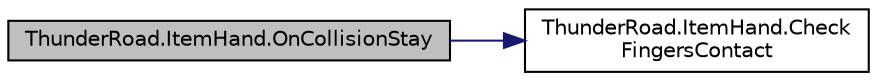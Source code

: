 digraph "ThunderRoad.ItemHand.OnCollisionStay"
{
 // LATEX_PDF_SIZE
  edge [fontname="Helvetica",fontsize="10",labelfontname="Helvetica",labelfontsize="10"];
  node [fontname="Helvetica",fontsize="10",shape=record];
  rankdir="LR";
  Node1 [label="ThunderRoad.ItemHand.OnCollisionStay",height=0.2,width=0.4,color="black", fillcolor="grey75", style="filled", fontcolor="black",tooltip="Called when [collision stay]."];
  Node1 -> Node2 [color="midnightblue",fontsize="10",style="solid",fontname="Helvetica"];
  Node2 [label="ThunderRoad.ItemHand.Check\lFingersContact",height=0.2,width=0.4,color="black", fillcolor="white", style="filled",URL="$class_thunder_road_1_1_item_hand.html#a4564717cae267c52b649be973d008e10",tooltip="Checks the fingers contact."];
}
